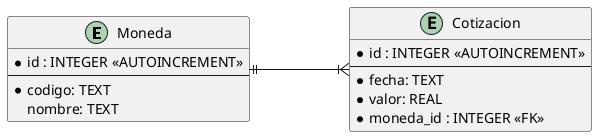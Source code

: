 @startuml
skinparam nodesep 100
skinparam ranksep 80

entity Moneda {
  * id : INTEGER <<AUTOINCREMENT>>
  --
  * codigo: TEXT
  nombre: TEXT
}

entity Cotizacion {
  * id : INTEGER <<AUTOINCREMENT>>
  --
  * fecha: TEXT
  * valor: REAL
  * moneda_id : INTEGER <<FK>>
}

Moneda ||-|{ Cotizacion
@enduml